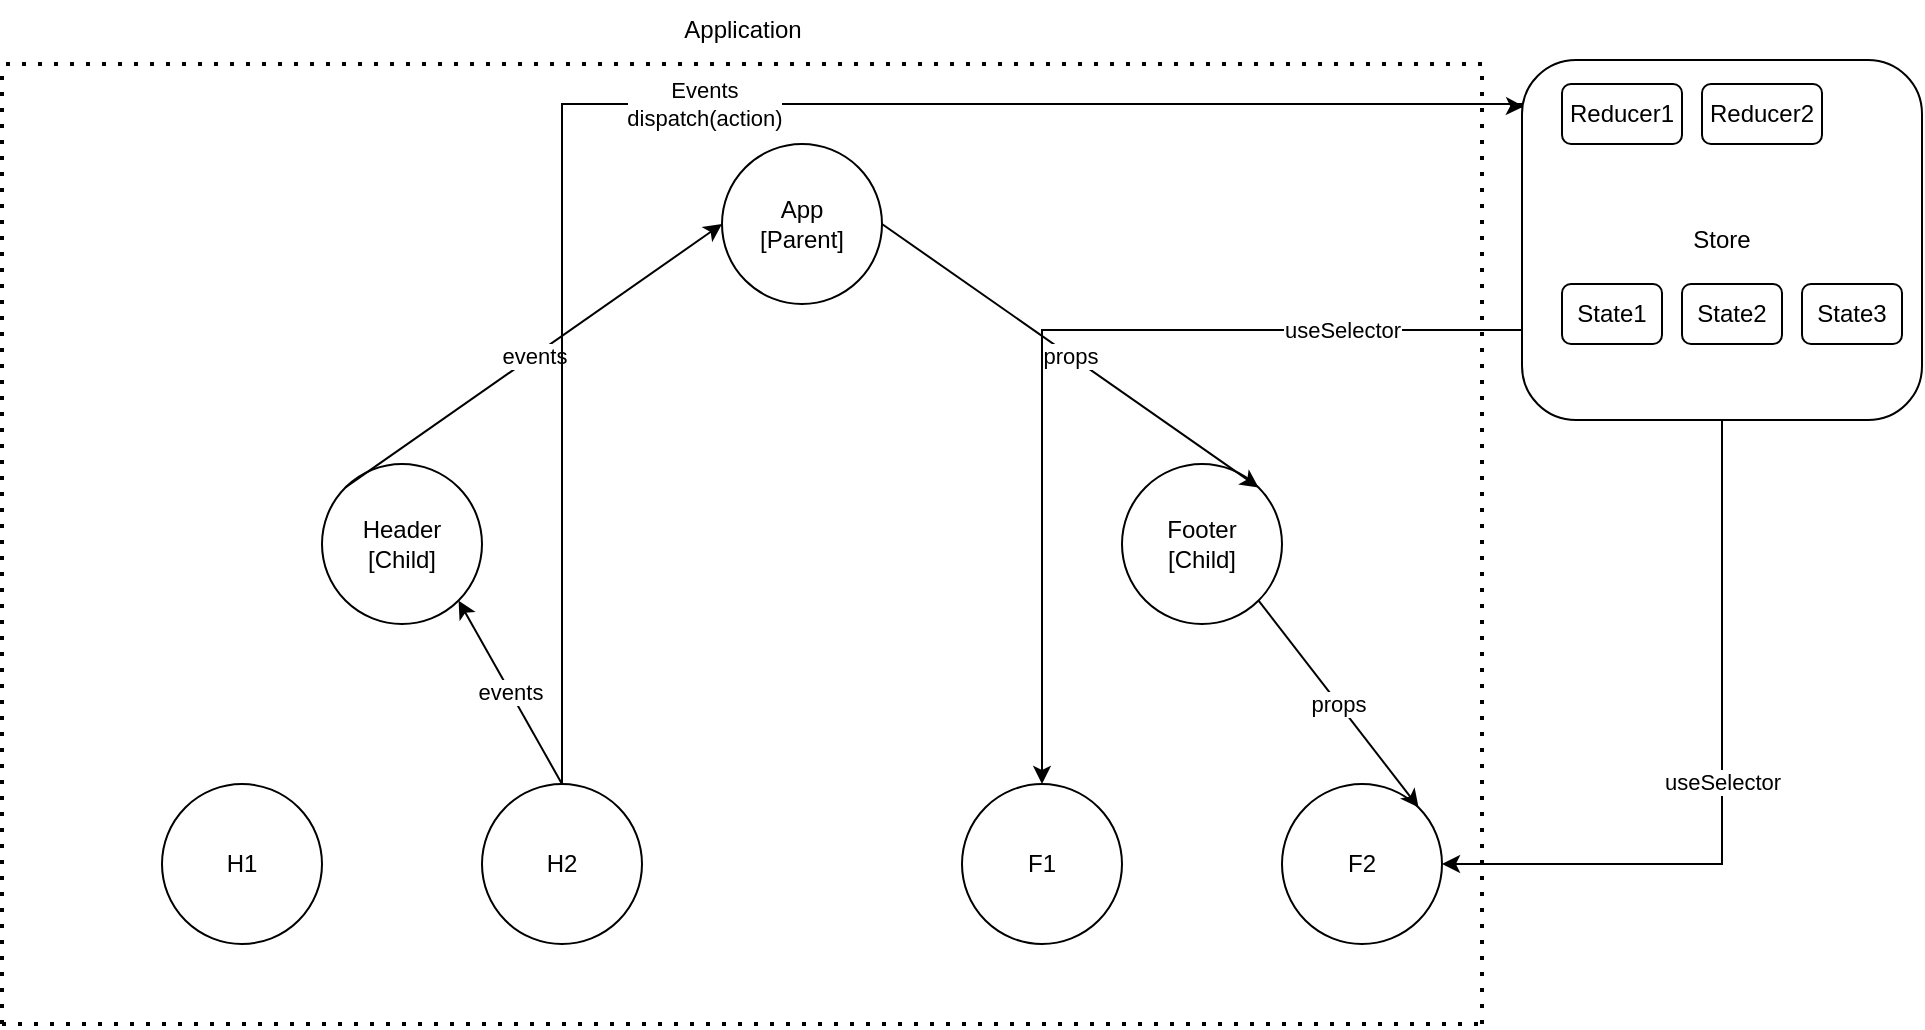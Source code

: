 <mxfile version="21.5.1" type="device">
  <diagram name="Page-1" id="cYdKDeT3CZqzVOJVaqLO">
    <mxGraphModel dx="1117" dy="527" grid="1" gridSize="10" guides="1" tooltips="1" connect="1" arrows="1" fold="1" page="1" pageScale="1" pageWidth="1100" pageHeight="850" math="0" shadow="0">
      <root>
        <mxCell id="0" />
        <mxCell id="1" parent="0" />
        <mxCell id="qOxV9QRWYK8Yxw-C7H67-1" value="App&lt;br&gt;[Parent]" style="ellipse;whiteSpace=wrap;html=1;aspect=fixed;" vertex="1" parent="1">
          <mxGeometry x="480" y="200" width="80" height="80" as="geometry" />
        </mxCell>
        <mxCell id="qOxV9QRWYK8Yxw-C7H67-2" value="Header&lt;br&gt;[Child]" style="ellipse;whiteSpace=wrap;html=1;aspect=fixed;" vertex="1" parent="1">
          <mxGeometry x="280" y="360" width="80" height="80" as="geometry" />
        </mxCell>
        <mxCell id="qOxV9QRWYK8Yxw-C7H67-3" value="Footer&lt;br&gt;[Child]" style="ellipse;whiteSpace=wrap;html=1;aspect=fixed;" vertex="1" parent="1">
          <mxGeometry x="680" y="360" width="80" height="80" as="geometry" />
        </mxCell>
        <mxCell id="qOxV9QRWYK8Yxw-C7H67-4" value="events" style="endArrow=classic;html=1;rounded=0;exitX=0;exitY=0;exitDx=0;exitDy=0;entryX=0;entryY=0.5;entryDx=0;entryDy=0;" edge="1" parent="1" source="qOxV9QRWYK8Yxw-C7H67-2" target="qOxV9QRWYK8Yxw-C7H67-1">
          <mxGeometry width="50" height="50" relative="1" as="geometry">
            <mxPoint x="520" y="420" as="sourcePoint" />
            <mxPoint x="570" y="370" as="targetPoint" />
          </mxGeometry>
        </mxCell>
        <mxCell id="qOxV9QRWYK8Yxw-C7H67-5" value="props" style="endArrow=classic;html=1;rounded=0;exitX=1;exitY=0.5;exitDx=0;exitDy=0;entryX=1;entryY=0;entryDx=0;entryDy=0;" edge="1" parent="1" source="qOxV9QRWYK8Yxw-C7H67-1" target="qOxV9QRWYK8Yxw-C7H67-3">
          <mxGeometry width="50" height="50" relative="1" as="geometry">
            <mxPoint x="520" y="420" as="sourcePoint" />
            <mxPoint x="710" y="260" as="targetPoint" />
          </mxGeometry>
        </mxCell>
        <mxCell id="qOxV9QRWYK8Yxw-C7H67-6" value="H1" style="ellipse;whiteSpace=wrap;html=1;aspect=fixed;" vertex="1" parent="1">
          <mxGeometry x="200" y="520" width="80" height="80" as="geometry" />
        </mxCell>
        <mxCell id="qOxV9QRWYK8Yxw-C7H67-24" value="Events&lt;br&gt;dispatch(action)" style="edgeStyle=orthogonalEdgeStyle;rounded=0;orthogonalLoop=1;jettySize=auto;html=1;entryX=0.005;entryY=0.129;entryDx=0;entryDy=0;entryPerimeter=0;" edge="1" parent="1" source="qOxV9QRWYK8Yxw-C7H67-7" target="qOxV9QRWYK8Yxw-C7H67-13">
          <mxGeometry relative="1" as="geometry">
            <Array as="points">
              <mxPoint x="400" y="180" />
              <mxPoint x="880" y="180" />
              <mxPoint x="880" y="181" />
            </Array>
          </mxGeometry>
        </mxCell>
        <mxCell id="qOxV9QRWYK8Yxw-C7H67-7" value="H2" style="ellipse;whiteSpace=wrap;html=1;aspect=fixed;" vertex="1" parent="1">
          <mxGeometry x="360" y="520" width="80" height="80" as="geometry" />
        </mxCell>
        <mxCell id="qOxV9QRWYK8Yxw-C7H67-8" value="F1" style="ellipse;whiteSpace=wrap;html=1;aspect=fixed;" vertex="1" parent="1">
          <mxGeometry x="600" y="520" width="80" height="80" as="geometry" />
        </mxCell>
        <mxCell id="qOxV9QRWYK8Yxw-C7H67-9" value="F2" style="ellipse;whiteSpace=wrap;html=1;aspect=fixed;" vertex="1" parent="1">
          <mxGeometry x="760" y="520" width="80" height="80" as="geometry" />
        </mxCell>
        <mxCell id="qOxV9QRWYK8Yxw-C7H67-11" value="events" style="endArrow=classic;html=1;rounded=0;exitX=0.5;exitY=0;exitDx=0;exitDy=0;entryX=1;entryY=1;entryDx=0;entryDy=0;" edge="1" parent="1" source="qOxV9QRWYK8Yxw-C7H67-7" target="qOxV9QRWYK8Yxw-C7H67-2">
          <mxGeometry width="50" height="50" relative="1" as="geometry">
            <mxPoint x="520" y="420" as="sourcePoint" />
            <mxPoint x="570" y="370" as="targetPoint" />
          </mxGeometry>
        </mxCell>
        <mxCell id="qOxV9QRWYK8Yxw-C7H67-12" value="props" style="endArrow=classic;html=1;rounded=0;exitX=1;exitY=1;exitDx=0;exitDy=0;entryX=1;entryY=0;entryDx=0;entryDy=0;" edge="1" parent="1" source="qOxV9QRWYK8Yxw-C7H67-3" target="qOxV9QRWYK8Yxw-C7H67-9">
          <mxGeometry width="50" height="50" relative="1" as="geometry">
            <mxPoint x="520" y="420" as="sourcePoint" />
            <mxPoint x="570" y="370" as="targetPoint" />
          </mxGeometry>
        </mxCell>
        <mxCell id="qOxV9QRWYK8Yxw-C7H67-20" value="useSelector" style="edgeStyle=orthogonalEdgeStyle;rounded=0;orthogonalLoop=1;jettySize=auto;html=1;entryX=1;entryY=0.5;entryDx=0;entryDy=0;exitX=0.5;exitY=1;exitDx=0;exitDy=0;" edge="1" parent="1" source="qOxV9QRWYK8Yxw-C7H67-13" target="qOxV9QRWYK8Yxw-C7H67-9">
          <mxGeometry relative="1" as="geometry" />
        </mxCell>
        <mxCell id="qOxV9QRWYK8Yxw-C7H67-27" value="useSelector" style="edgeStyle=orthogonalEdgeStyle;rounded=0;orthogonalLoop=1;jettySize=auto;html=1;entryX=0.5;entryY=0;entryDx=0;entryDy=0;exitX=0;exitY=0.75;exitDx=0;exitDy=0;" edge="1" parent="1" source="qOxV9QRWYK8Yxw-C7H67-13" target="qOxV9QRWYK8Yxw-C7H67-8">
          <mxGeometry x="-0.615" relative="1" as="geometry">
            <mxPoint as="offset" />
          </mxGeometry>
        </mxCell>
        <mxCell id="qOxV9QRWYK8Yxw-C7H67-13" value="Store" style="rounded=1;whiteSpace=wrap;html=1;" vertex="1" parent="1">
          <mxGeometry x="880" y="158" width="200" height="180" as="geometry" />
        </mxCell>
        <mxCell id="qOxV9QRWYK8Yxw-C7H67-14" value="" style="endArrow=none;dashed=1;html=1;dashPattern=1 3;strokeWidth=2;rounded=0;" edge="1" parent="1">
          <mxGeometry width="50" height="50" relative="1" as="geometry">
            <mxPoint x="120" y="640" as="sourcePoint" />
            <mxPoint x="120" y="160" as="targetPoint" />
          </mxGeometry>
        </mxCell>
        <mxCell id="qOxV9QRWYK8Yxw-C7H67-15" value="" style="endArrow=none;dashed=1;html=1;dashPattern=1 3;strokeWidth=2;rounded=0;" edge="1" parent="1">
          <mxGeometry width="50" height="50" relative="1" as="geometry">
            <mxPoint x="860" y="160" as="sourcePoint" />
            <mxPoint x="120" y="160" as="targetPoint" />
          </mxGeometry>
        </mxCell>
        <mxCell id="qOxV9QRWYK8Yxw-C7H67-16" value="" style="endArrow=none;dashed=1;html=1;dashPattern=1 3;strokeWidth=2;rounded=0;" edge="1" parent="1">
          <mxGeometry width="50" height="50" relative="1" as="geometry">
            <mxPoint x="860" y="640" as="sourcePoint" />
            <mxPoint x="860" y="160" as="targetPoint" />
          </mxGeometry>
        </mxCell>
        <mxCell id="qOxV9QRWYK8Yxw-C7H67-17" value="" style="endArrow=none;dashed=1;html=1;dashPattern=1 3;strokeWidth=2;rounded=0;" edge="1" parent="1">
          <mxGeometry width="50" height="50" relative="1" as="geometry">
            <mxPoint x="120" y="640" as="sourcePoint" />
            <mxPoint x="860" y="640" as="targetPoint" />
          </mxGeometry>
        </mxCell>
        <mxCell id="qOxV9QRWYK8Yxw-C7H67-18" value="Application" style="text;html=1;align=center;verticalAlign=middle;resizable=0;points=[];autosize=1;strokeColor=none;fillColor=none;" vertex="1" parent="1">
          <mxGeometry x="450" y="128" width="80" height="30" as="geometry" />
        </mxCell>
        <mxCell id="qOxV9QRWYK8Yxw-C7H67-21" value="State1" style="rounded=1;whiteSpace=wrap;html=1;" vertex="1" parent="1">
          <mxGeometry x="900" y="270" width="50" height="30" as="geometry" />
        </mxCell>
        <mxCell id="qOxV9QRWYK8Yxw-C7H67-22" value="State2" style="rounded=1;whiteSpace=wrap;html=1;" vertex="1" parent="1">
          <mxGeometry x="960" y="270" width="50" height="30" as="geometry" />
        </mxCell>
        <mxCell id="qOxV9QRWYK8Yxw-C7H67-23" value="State3" style="rounded=1;whiteSpace=wrap;html=1;" vertex="1" parent="1">
          <mxGeometry x="1020" y="270" width="50" height="30" as="geometry" />
        </mxCell>
        <mxCell id="qOxV9QRWYK8Yxw-C7H67-25" value="Reducer1" style="rounded=1;whiteSpace=wrap;html=1;" vertex="1" parent="1">
          <mxGeometry x="900" y="170" width="60" height="30" as="geometry" />
        </mxCell>
        <mxCell id="qOxV9QRWYK8Yxw-C7H67-26" value="Reducer2" style="rounded=1;whiteSpace=wrap;html=1;" vertex="1" parent="1">
          <mxGeometry x="970" y="170" width="60" height="30" as="geometry" />
        </mxCell>
      </root>
    </mxGraphModel>
  </diagram>
</mxfile>

